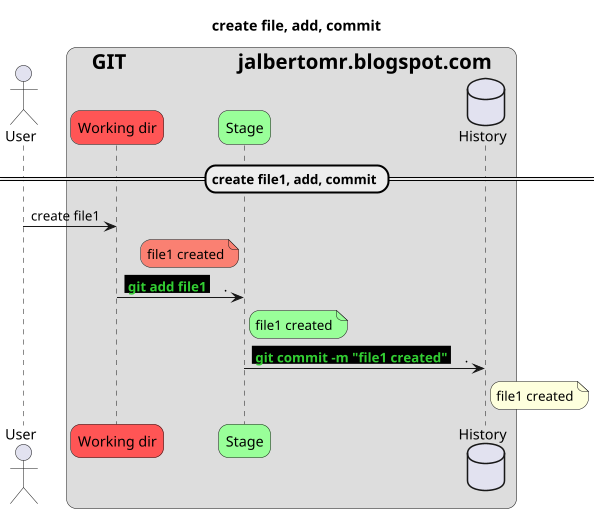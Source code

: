 @startuml
scale 600 width
title create file, add, commit
skinparam roundCorner 20
actor User
box "<size:20>GIT                     jalbertomr.blogspot.com</size>"
participant "Working dir" as WD #FF5555
participant "Stage" as S #99FF99
database "History" as H

== create file1, add, commit ==
User -> WD : create file1
note left of S #Salmon
file1 created
end note
WD -> S : <color:limegreen><back:black><b> git add file1 </b></back></color>    .
note right of S #99FF99
file1 created
end note

S -> H : <color:limegreen><back:black><b> git commit -m "file1 created" </b></back></color>    .
note right of H
file1 created
end note

@enduml
